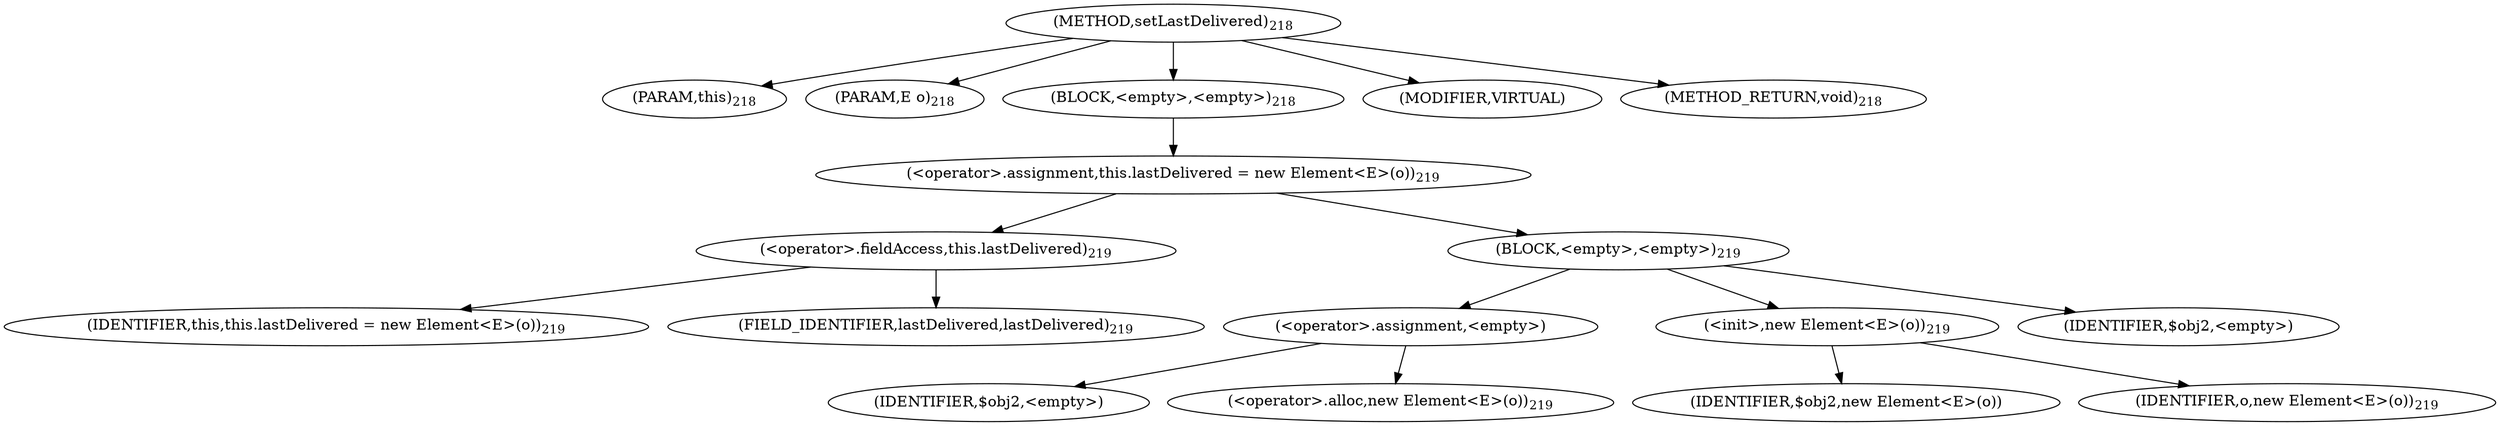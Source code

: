 digraph "setLastDelivered" {  
"257" [label = <(METHOD,setLastDelivered)<SUB>218</SUB>> ]
"258" [label = <(PARAM,this)<SUB>218</SUB>> ]
"259" [label = <(PARAM,E o)<SUB>218</SUB>> ]
"260" [label = <(BLOCK,&lt;empty&gt;,&lt;empty&gt;)<SUB>218</SUB>> ]
"261" [label = <(&lt;operator&gt;.assignment,this.lastDelivered = new Element&lt;E&gt;(o))<SUB>219</SUB>> ]
"262" [label = <(&lt;operator&gt;.fieldAccess,this.lastDelivered)<SUB>219</SUB>> ]
"263" [label = <(IDENTIFIER,this,this.lastDelivered = new Element&lt;E&gt;(o))<SUB>219</SUB>> ]
"264" [label = <(FIELD_IDENTIFIER,lastDelivered,lastDelivered)<SUB>219</SUB>> ]
"265" [label = <(BLOCK,&lt;empty&gt;,&lt;empty&gt;)<SUB>219</SUB>> ]
"266" [label = <(&lt;operator&gt;.assignment,&lt;empty&gt;)> ]
"267" [label = <(IDENTIFIER,$obj2,&lt;empty&gt;)> ]
"268" [label = <(&lt;operator&gt;.alloc,new Element&lt;E&gt;(o))<SUB>219</SUB>> ]
"269" [label = <(&lt;init&gt;,new Element&lt;E&gt;(o))<SUB>219</SUB>> ]
"270" [label = <(IDENTIFIER,$obj2,new Element&lt;E&gt;(o))> ]
"271" [label = <(IDENTIFIER,o,new Element&lt;E&gt;(o))<SUB>219</SUB>> ]
"272" [label = <(IDENTIFIER,$obj2,&lt;empty&gt;)> ]
"273" [label = <(MODIFIER,VIRTUAL)> ]
"274" [label = <(METHOD_RETURN,void)<SUB>218</SUB>> ]
  "257" -> "258" 
  "257" -> "259" 
  "257" -> "260" 
  "257" -> "273" 
  "257" -> "274" 
  "260" -> "261" 
  "261" -> "262" 
  "261" -> "265" 
  "262" -> "263" 
  "262" -> "264" 
  "265" -> "266" 
  "265" -> "269" 
  "265" -> "272" 
  "266" -> "267" 
  "266" -> "268" 
  "269" -> "270" 
  "269" -> "271" 
}
